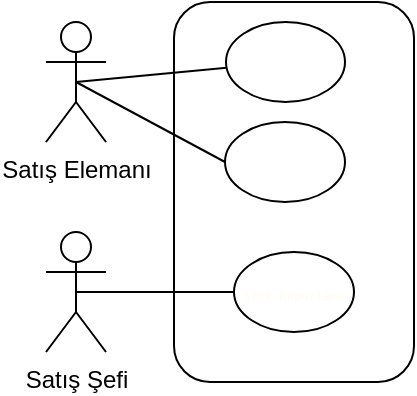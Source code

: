 <mxfile>
    <diagram id="vCSFSClVgD6RJryYEkhp" name="Page-1">
        <mxGraphModel dx="298" dy="284" grid="1" gridSize="10" guides="1" tooltips="1" connect="1" arrows="1" fold="1" page="1" pageScale="1" pageWidth="827" pageHeight="1169" math="0" shadow="0">
            <root>
                <mxCell id="0"/>
                <mxCell id="1" parent="0"/>
                <mxCell id="3" value="Satış Elemanı" style="shape=umlActor;verticalLabelPosition=bottom;verticalAlign=top;html=1;outlineConnect=0;" vertex="1" parent="1">
                    <mxGeometry x="230" y="210" width="30" height="60" as="geometry"/>
                </mxCell>
                <mxCell id="8" value="Satış Şefi&lt;br&gt;" style="shape=umlActor;verticalLabelPosition=bottom;verticalAlign=top;html=1;outlineConnect=0;" vertex="1" parent="1">
                    <mxGeometry x="230" y="315" width="30" height="60" as="geometry"/>
                </mxCell>
                <mxCell id="9" value="" style="rounded=1;whiteSpace=wrap;html=1;fillColor=none;" vertex="1" parent="1">
                    <mxGeometry x="294" y="200" width="120" height="190" as="geometry"/>
                </mxCell>
                <mxCell id="10" value="&lt;font face=&quot;monospace&quot; style=&quot;font-size: 10px&quot;&gt;&lt;font color=&quot;#ffffff&quot;&gt;Sipariş&amp;nbsp;&lt;br&gt;Giriş&lt;/font&gt;&lt;br&gt;&lt;/font&gt;" style="ellipse;whiteSpace=wrap;html=1;fillColor=none;" vertex="1" parent="1">
                    <mxGeometry x="320" y="210" width="59.5" height="40" as="geometry"/>
                </mxCell>
                <mxCell id="11" value="&lt;font color=&quot;#fffbf5&quot; face=&quot;monospace&quot;&gt;&lt;span style=&quot;font-size: 6px&quot;&gt;Stok Raporlama&lt;/span&gt;&lt;/font&gt;" style="ellipse;whiteSpace=wrap;html=1;fillColor=none;" vertex="1" parent="1">
                    <mxGeometry x="324" y="325" width="60" height="40" as="geometry"/>
                </mxCell>
                <mxCell id="16" value="" style="endArrow=none;html=1;exitX=0.5;exitY=0.5;exitDx=0;exitDy=0;exitPerimeter=0;" edge="1" parent="1" source="3" target="10">
                    <mxGeometry width="50" height="50" relative="1" as="geometry">
                        <mxPoint x="390" y="390" as="sourcePoint"/>
                        <mxPoint x="440" y="340" as="targetPoint"/>
                    </mxGeometry>
                </mxCell>
                <mxCell id="17" value="&lt;span style=&quot;font-family: monospace&quot;&gt;&lt;font style=&quot;font-size: 8px&quot; color=&quot;#ffffff&quot;&gt;Sipariş İptal&lt;/font&gt;&lt;/span&gt;" style="ellipse;whiteSpace=wrap;html=1;fillColor=none;strokeOpacity=100;" vertex="1" parent="1">
                    <mxGeometry x="319.5" y="260" width="60" height="40" as="geometry"/>
                </mxCell>
                <mxCell id="18" value="" style="endArrow=none;html=1;exitX=0.5;exitY=0.5;exitDx=0;exitDy=0;exitPerimeter=0;entryX=0;entryY=0.5;entryDx=0;entryDy=0;" edge="1" parent="1" source="3" target="17">
                    <mxGeometry width="50" height="50" relative="1" as="geometry">
                        <mxPoint x="255.0" y="250" as="sourcePoint"/>
                        <mxPoint x="329.806" y="242.851" as="targetPoint"/>
                    </mxGeometry>
                </mxCell>
                <mxCell id="19" value="" style="endArrow=none;html=1;exitX=0.5;exitY=0.5;exitDx=0;exitDy=0;exitPerimeter=0;" edge="1" parent="1" source="8" target="11">
                    <mxGeometry width="50" height="50" relative="1" as="geometry">
                        <mxPoint x="390" y="390" as="sourcePoint"/>
                        <mxPoint x="440" y="340" as="targetPoint"/>
                    </mxGeometry>
                </mxCell>
            </root>
        </mxGraphModel>
    </diagram>
</mxfile>